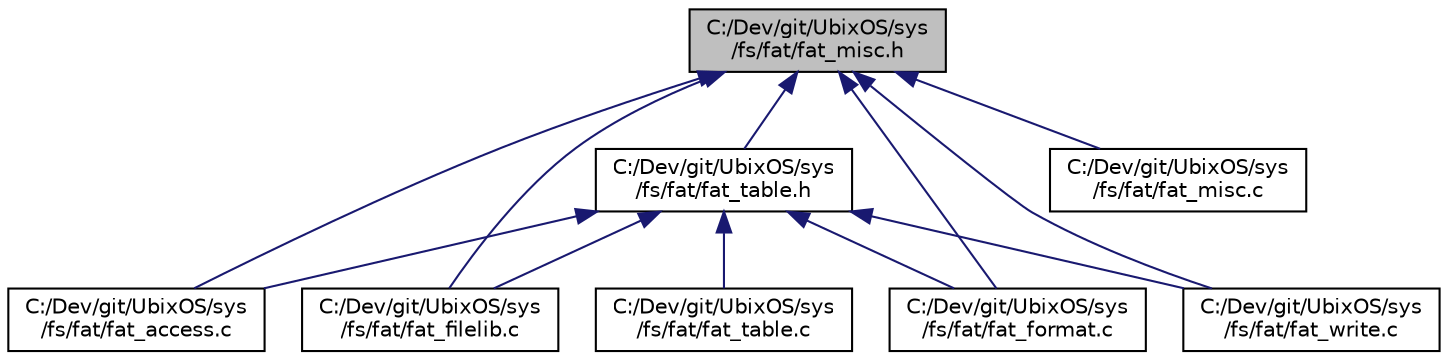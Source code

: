 digraph "C:/Dev/git/UbixOS/sys/fs/fat/fat_misc.h"
{
 // LATEX_PDF_SIZE
  edge [fontname="Helvetica",fontsize="10",labelfontname="Helvetica",labelfontsize="10"];
  node [fontname="Helvetica",fontsize="10",shape=record];
  Node1 [label="C:/Dev/git/UbixOS/sys\l/fs/fat/fat_misc.h",height=0.2,width=0.4,color="black", fillcolor="grey75", style="filled", fontcolor="black",tooltip=" "];
  Node1 -> Node2 [dir="back",color="midnightblue",fontsize="10",style="solid",fontname="Helvetica"];
  Node2 [label="C:/Dev/git/UbixOS/sys\l/fs/fat/fat_table.h",height=0.2,width=0.4,color="black", fillcolor="white", style="filled",URL="$fat__table_8h.html",tooltip=" "];
  Node2 -> Node3 [dir="back",color="midnightblue",fontsize="10",style="solid",fontname="Helvetica"];
  Node3 [label="C:/Dev/git/UbixOS/sys\l/fs/fat/fat_access.c",height=0.2,width=0.4,color="black", fillcolor="white", style="filled",URL="$fat__access_8c.html",tooltip=" "];
  Node2 -> Node4 [dir="back",color="midnightblue",fontsize="10",style="solid",fontname="Helvetica"];
  Node4 [label="C:/Dev/git/UbixOS/sys\l/fs/fat/fat_filelib.c",height=0.2,width=0.4,color="black", fillcolor="white", style="filled",URL="$fat__filelib_8c.html",tooltip=" "];
  Node2 -> Node5 [dir="back",color="midnightblue",fontsize="10",style="solid",fontname="Helvetica"];
  Node5 [label="C:/Dev/git/UbixOS/sys\l/fs/fat/fat_format.c",height=0.2,width=0.4,color="black", fillcolor="white", style="filled",URL="$fat__format_8c.html",tooltip=" "];
  Node2 -> Node6 [dir="back",color="midnightblue",fontsize="10",style="solid",fontname="Helvetica"];
  Node6 [label="C:/Dev/git/UbixOS/sys\l/fs/fat/fat_table.c",height=0.2,width=0.4,color="black", fillcolor="white", style="filled",URL="$fat__table_8c.html",tooltip=" "];
  Node2 -> Node7 [dir="back",color="midnightblue",fontsize="10",style="solid",fontname="Helvetica"];
  Node7 [label="C:/Dev/git/UbixOS/sys\l/fs/fat/fat_write.c",height=0.2,width=0.4,color="black", fillcolor="white", style="filled",URL="$fat__write_8c.html",tooltip=" "];
  Node1 -> Node3 [dir="back",color="midnightblue",fontsize="10",style="solid",fontname="Helvetica"];
  Node1 -> Node4 [dir="back",color="midnightblue",fontsize="10",style="solid",fontname="Helvetica"];
  Node1 -> Node5 [dir="back",color="midnightblue",fontsize="10",style="solid",fontname="Helvetica"];
  Node1 -> Node8 [dir="back",color="midnightblue",fontsize="10",style="solid",fontname="Helvetica"];
  Node8 [label="C:/Dev/git/UbixOS/sys\l/fs/fat/fat_misc.c",height=0.2,width=0.4,color="black", fillcolor="white", style="filled",URL="$fat__misc_8c.html",tooltip=" "];
  Node1 -> Node7 [dir="back",color="midnightblue",fontsize="10",style="solid",fontname="Helvetica"];
}
